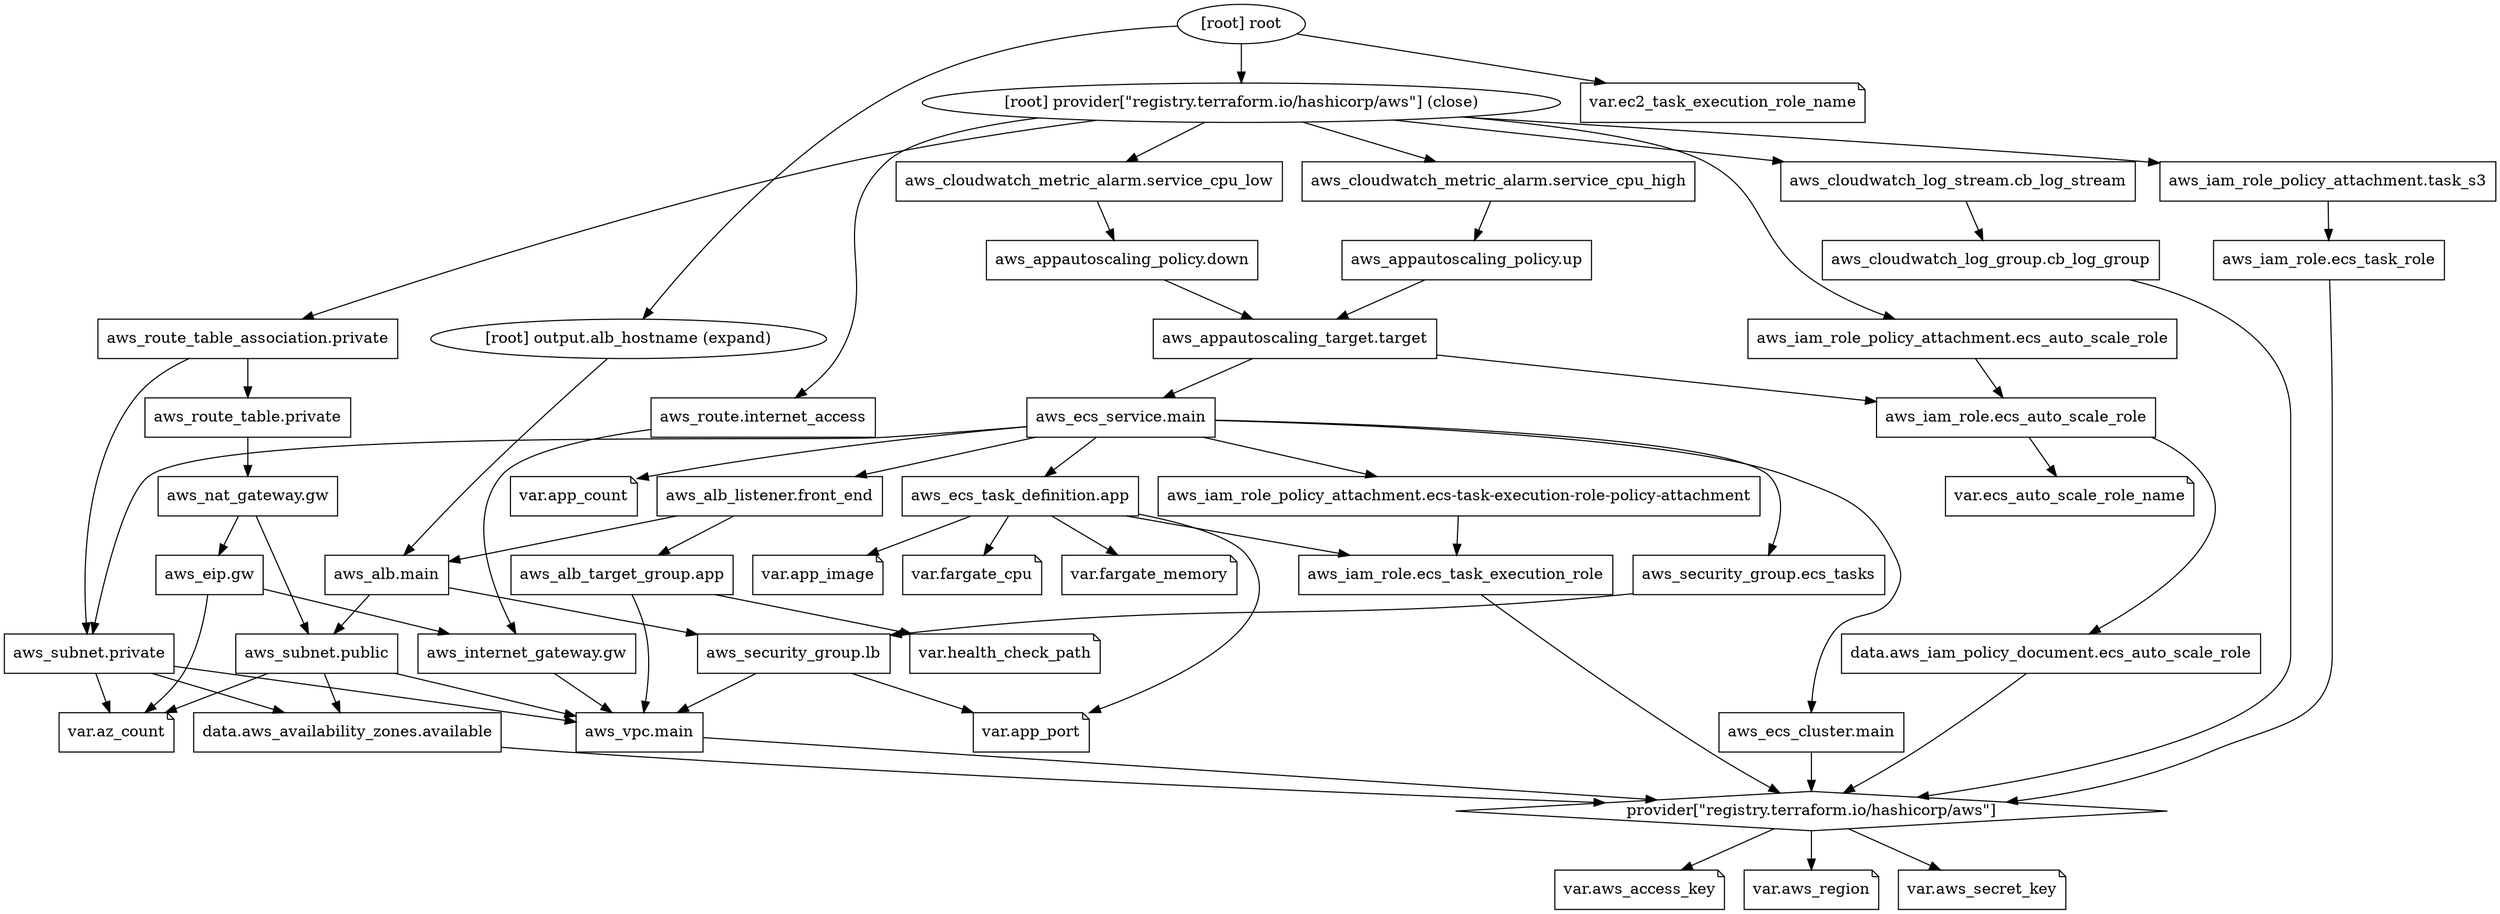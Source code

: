 digraph {
	compound = "true"
	newrank = "true"
	subgraph "root" {
		"[root] aws_alb.main (expand)" [label = "aws_alb.main", shape = "box"]
		"[root] aws_alb_listener.front_end (expand)" [label = "aws_alb_listener.front_end", shape = "box"]
		"[root] aws_alb_target_group.app (expand)" [label = "aws_alb_target_group.app", shape = "box"]
		"[root] aws_appautoscaling_policy.down (expand)" [label = "aws_appautoscaling_policy.down", shape = "box"]
		"[root] aws_appautoscaling_policy.up (expand)" [label = "aws_appautoscaling_policy.up", shape = "box"]
		"[root] aws_appautoscaling_target.target (expand)" [label = "aws_appautoscaling_target.target", shape = "box"]
		"[root] aws_cloudwatch_log_group.cb_log_group (expand)" [label = "aws_cloudwatch_log_group.cb_log_group", shape = "box"]
		"[root] aws_cloudwatch_log_stream.cb_log_stream (expand)" [label = "aws_cloudwatch_log_stream.cb_log_stream", shape = "box"]
		"[root] aws_cloudwatch_metric_alarm.service_cpu_high (expand)" [label = "aws_cloudwatch_metric_alarm.service_cpu_high", shape = "box"]
		"[root] aws_cloudwatch_metric_alarm.service_cpu_low (expand)" [label = "aws_cloudwatch_metric_alarm.service_cpu_low", shape = "box"]
		"[root] aws_ecs_cluster.main (expand)" [label = "aws_ecs_cluster.main", shape = "box"]
		"[root] aws_ecs_service.main (expand)" [label = "aws_ecs_service.main", shape = "box"]
		"[root] aws_ecs_task_definition.app (expand)" [label = "aws_ecs_task_definition.app", shape = "box"]
		"[root] aws_eip.gw (expand)" [label = "aws_eip.gw", shape = "box"]
		"[root] aws_iam_role.ecs_auto_scale_role (expand)" [label = "aws_iam_role.ecs_auto_scale_role", shape = "box"]
		"[root] aws_iam_role.ecs_task_execution_role (expand)" [label = "aws_iam_role.ecs_task_execution_role", shape = "box"]
		"[root] aws_iam_role.ecs_task_role (expand)" [label = "aws_iam_role.ecs_task_role", shape = "box"]
		"[root] aws_iam_role_policy_attachment.ecs-task-execution-role-policy-attachment (expand)" [label = "aws_iam_role_policy_attachment.ecs-task-execution-role-policy-attachment", shape = "box"]
		"[root] aws_iam_role_policy_attachment.ecs_auto_scale_role (expand)" [label = "aws_iam_role_policy_attachment.ecs_auto_scale_role", shape = "box"]
		"[root] aws_iam_role_policy_attachment.task_s3 (expand)" [label = "aws_iam_role_policy_attachment.task_s3", shape = "box"]
		"[root] aws_internet_gateway.gw (expand)" [label = "aws_internet_gateway.gw", shape = "box"]
		"[root] aws_nat_gateway.gw (expand)" [label = "aws_nat_gateway.gw", shape = "box"]
		"[root] aws_route.internet_access (expand)" [label = "aws_route.internet_access", shape = "box"]
		"[root] aws_route_table.private (expand)" [label = "aws_route_table.private", shape = "box"]
		"[root] aws_route_table_association.private (expand)" [label = "aws_route_table_association.private", shape = "box"]
		"[root] aws_security_group.ecs_tasks (expand)" [label = "aws_security_group.ecs_tasks", shape = "box"]
		"[root] aws_security_group.lb (expand)" [label = "aws_security_group.lb", shape = "box"]
		"[root] aws_subnet.private (expand)" [label = "aws_subnet.private", shape = "box"]
		"[root] aws_subnet.public (expand)" [label = "aws_subnet.public", shape = "box"]
		"[root] aws_vpc.main (expand)" [label = "aws_vpc.main", shape = "box"]
		"[root] data.aws_availability_zones.available (expand)" [label = "data.aws_availability_zones.available", shape = "box"]
		"[root] data.aws_iam_policy_document.ecs_auto_scale_role (expand)" [label = "data.aws_iam_policy_document.ecs_auto_scale_role", shape = "box"]
		"[root] provider[\"registry.terraform.io/hashicorp/aws\"]" [label = "provider[\"registry.terraform.io/hashicorp/aws\"]", shape = "diamond"]
		"[root] var.app_count" [label = "var.app_count", shape = "note"]
		"[root] var.app_image" [label = "var.app_image", shape = "note"]
		"[root] var.app_port" [label = "var.app_port", shape = "note"]
		"[root] var.aws_access_key" [label = "var.aws_access_key", shape = "note"]
		"[root] var.aws_region" [label = "var.aws_region", shape = "note"]
		"[root] var.aws_secret_key" [label = "var.aws_secret_key", shape = "note"]
		"[root] var.az_count" [label = "var.az_count", shape = "note"]
		"[root] var.ec2_task_execution_role_name" [label = "var.ec2_task_execution_role_name", shape = "note"]
		"[root] var.ecs_auto_scale_role_name" [label = "var.ecs_auto_scale_role_name", shape = "note"]
		"[root] var.fargate_cpu" [label = "var.fargate_cpu", shape = "note"]
		"[root] var.fargate_memory" [label = "var.fargate_memory", shape = "note"]
		"[root] var.health_check_path" [label = "var.health_check_path", shape = "note"]
		"[root] aws_alb.main (expand)" -> "[root] aws_security_group.lb (expand)"
		"[root] aws_alb.main (expand)" -> "[root] aws_subnet.public (expand)"
		"[root] aws_alb_listener.front_end (expand)" -> "[root] aws_alb.main (expand)"
		"[root] aws_alb_listener.front_end (expand)" -> "[root] aws_alb_target_group.app (expand)"
		"[root] aws_alb_target_group.app (expand)" -> "[root] aws_vpc.main (expand)"
		"[root] aws_alb_target_group.app (expand)" -> "[root] var.health_check_path"
		"[root] aws_appautoscaling_policy.down (expand)" -> "[root] aws_appautoscaling_target.target (expand)"
		"[root] aws_appautoscaling_policy.up (expand)" -> "[root] aws_appautoscaling_target.target (expand)"
		"[root] aws_appautoscaling_target.target (expand)" -> "[root] aws_ecs_service.main (expand)"
		"[root] aws_appautoscaling_target.target (expand)" -> "[root] aws_iam_role.ecs_auto_scale_role (expand)"
		"[root] aws_cloudwatch_log_group.cb_log_group (expand)" -> "[root] provider[\"registry.terraform.io/hashicorp/aws\"]"
		"[root] aws_cloudwatch_log_stream.cb_log_stream (expand)" -> "[root] aws_cloudwatch_log_group.cb_log_group (expand)"
		"[root] aws_cloudwatch_metric_alarm.service_cpu_high (expand)" -> "[root] aws_appautoscaling_policy.up (expand)"
		"[root] aws_cloudwatch_metric_alarm.service_cpu_low (expand)" -> "[root] aws_appautoscaling_policy.down (expand)"
		"[root] aws_ecs_cluster.main (expand)" -> "[root] provider[\"registry.terraform.io/hashicorp/aws\"]"
		"[root] aws_ecs_service.main (expand)" -> "[root] aws_alb_listener.front_end (expand)"
		"[root] aws_ecs_service.main (expand)" -> "[root] aws_ecs_cluster.main (expand)"
		"[root] aws_ecs_service.main (expand)" -> "[root] aws_ecs_task_definition.app (expand)"
		"[root] aws_ecs_service.main (expand)" -> "[root] aws_iam_role_policy_attachment.ecs-task-execution-role-policy-attachment (expand)"
		"[root] aws_ecs_service.main (expand)" -> "[root] aws_security_group.ecs_tasks (expand)"
		"[root] aws_ecs_service.main (expand)" -> "[root] aws_subnet.private (expand)"
		"[root] aws_ecs_service.main (expand)" -> "[root] var.app_count"
		"[root] aws_ecs_task_definition.app (expand)" -> "[root] aws_iam_role.ecs_task_execution_role (expand)"
		"[root] aws_ecs_task_definition.app (expand)" -> "[root] var.app_image"
		"[root] aws_ecs_task_definition.app (expand)" -> "[root] var.app_port"
		"[root] aws_ecs_task_definition.app (expand)" -> "[root] var.fargate_cpu"
		"[root] aws_ecs_task_definition.app (expand)" -> "[root] var.fargate_memory"
		"[root] aws_eip.gw (expand)" -> "[root] aws_internet_gateway.gw (expand)"
		"[root] aws_eip.gw (expand)" -> "[root] var.az_count"
		"[root] aws_iam_role.ecs_auto_scale_role (expand)" -> "[root] data.aws_iam_policy_document.ecs_auto_scale_role (expand)"
		"[root] aws_iam_role.ecs_auto_scale_role (expand)" -> "[root] var.ecs_auto_scale_role_name"
		"[root] aws_iam_role.ecs_task_execution_role (expand)" -> "[root] provider[\"registry.terraform.io/hashicorp/aws\"]"
		"[root] aws_iam_role.ecs_task_role (expand)" -> "[root] provider[\"registry.terraform.io/hashicorp/aws\"]"
		"[root] aws_iam_role_policy_attachment.ecs-task-execution-role-policy-attachment (expand)" -> "[root] aws_iam_role.ecs_task_execution_role (expand)"
		"[root] aws_iam_role_policy_attachment.ecs_auto_scale_role (expand)" -> "[root] aws_iam_role.ecs_auto_scale_role (expand)"
		"[root] aws_iam_role_policy_attachment.task_s3 (expand)" -> "[root] aws_iam_role.ecs_task_role (expand)"
		"[root] aws_internet_gateway.gw (expand)" -> "[root] aws_vpc.main (expand)"
		"[root] aws_nat_gateway.gw (expand)" -> "[root] aws_eip.gw (expand)"
		"[root] aws_nat_gateway.gw (expand)" -> "[root] aws_subnet.public (expand)"
		"[root] aws_route.internet_access (expand)" -> "[root] aws_internet_gateway.gw (expand)"
		"[root] aws_route_table.private (expand)" -> "[root] aws_nat_gateway.gw (expand)"
		"[root] aws_route_table_association.private (expand)" -> "[root] aws_route_table.private (expand)"
		"[root] aws_route_table_association.private (expand)" -> "[root] aws_subnet.private (expand)"
		"[root] aws_security_group.ecs_tasks (expand)" -> "[root] aws_security_group.lb (expand)"
		"[root] aws_security_group.lb (expand)" -> "[root] aws_vpc.main (expand)"
		"[root] aws_security_group.lb (expand)" -> "[root] var.app_port"
		"[root] aws_subnet.private (expand)" -> "[root] aws_vpc.main (expand)"
		"[root] aws_subnet.private (expand)" -> "[root] data.aws_availability_zones.available (expand)"
		"[root] aws_subnet.private (expand)" -> "[root] var.az_count"
		"[root] aws_subnet.public (expand)" -> "[root] aws_vpc.main (expand)"
		"[root] aws_subnet.public (expand)" -> "[root] data.aws_availability_zones.available (expand)"
		"[root] aws_subnet.public (expand)" -> "[root] var.az_count"
		"[root] aws_vpc.main (expand)" -> "[root] provider[\"registry.terraform.io/hashicorp/aws\"]"
		"[root] data.aws_availability_zones.available (expand)" -> "[root] provider[\"registry.terraform.io/hashicorp/aws\"]"
		"[root] data.aws_iam_policy_document.ecs_auto_scale_role (expand)" -> "[root] provider[\"registry.terraform.io/hashicorp/aws\"]"
		"[root] output.alb_hostname (expand)" -> "[root] aws_alb.main (expand)"
		"[root] provider[\"registry.terraform.io/hashicorp/aws\"] (close)" -> "[root] aws_cloudwatch_log_stream.cb_log_stream (expand)"
		"[root] provider[\"registry.terraform.io/hashicorp/aws\"] (close)" -> "[root] aws_cloudwatch_metric_alarm.service_cpu_high (expand)"
		"[root] provider[\"registry.terraform.io/hashicorp/aws\"] (close)" -> "[root] aws_cloudwatch_metric_alarm.service_cpu_low (expand)"
		"[root] provider[\"registry.terraform.io/hashicorp/aws\"] (close)" -> "[root] aws_iam_role_policy_attachment.ecs_auto_scale_role (expand)"
		"[root] provider[\"registry.terraform.io/hashicorp/aws\"] (close)" -> "[root] aws_iam_role_policy_attachment.task_s3 (expand)"
		"[root] provider[\"registry.terraform.io/hashicorp/aws\"] (close)" -> "[root] aws_route.internet_access (expand)"
		"[root] provider[\"registry.terraform.io/hashicorp/aws\"] (close)" -> "[root] aws_route_table_association.private (expand)"
		"[root] provider[\"registry.terraform.io/hashicorp/aws\"]" -> "[root] var.aws_access_key"
		"[root] provider[\"registry.terraform.io/hashicorp/aws\"]" -> "[root] var.aws_region"
		"[root] provider[\"registry.terraform.io/hashicorp/aws\"]" -> "[root] var.aws_secret_key"
		"[root] root" -> "[root] output.alb_hostname (expand)"
		"[root] root" -> "[root] provider[\"registry.terraform.io/hashicorp/aws\"] (close)"
		"[root] root" -> "[root] var.ec2_task_execution_role_name"
	}
}

